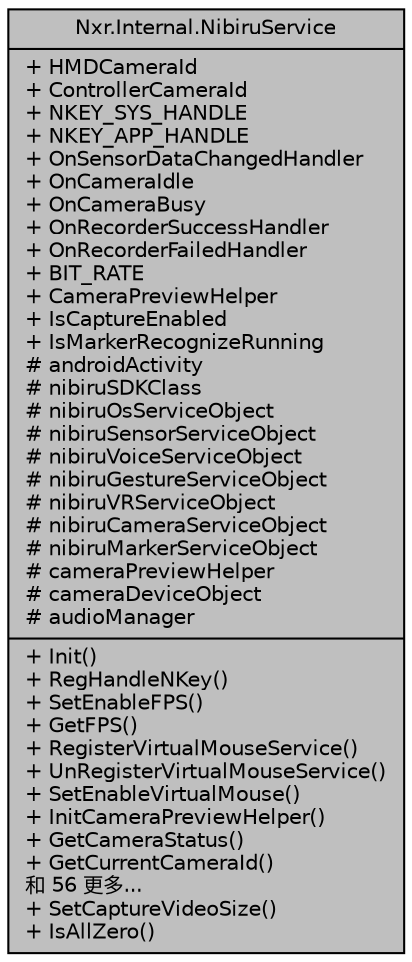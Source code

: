 digraph "Nxr.Internal.NibiruService"
{
 // LATEX_PDF_SIZE
  edge [fontname="Helvetica",fontsize="10",labelfontname="Helvetica",labelfontsize="10"];
  node [fontname="Helvetica",fontsize="10",shape=record];
  Node1 [label="{Nxr.Internal.NibiruService\n|+ HMDCameraId\l+ ControllerCameraId\l+ NKEY_SYS_HANDLE\l+ NKEY_APP_HANDLE\l+ OnSensorDataChangedHandler\l+ OnCameraIdle\l+ OnCameraBusy\l+ OnRecorderSuccessHandler\l+ OnRecorderFailedHandler\l+ BIT_RATE\l+ CameraPreviewHelper\l+ IsCaptureEnabled\l+ IsMarkerRecognizeRunning\l# androidActivity\l# nibiruSDKClass\l# nibiruOsServiceObject\l# nibiruSensorServiceObject\l# nibiruVoiceServiceObject\l# nibiruGestureServiceObject\l# nibiruVRServiceObject\l# nibiruCameraServiceObject\l# nibiruMarkerServiceObject\l# cameraPreviewHelper\l# cameraDeviceObject\l# audioManager\l|+ Init()\l+ RegHandleNKey()\l+ SetEnableFPS()\l+ GetFPS()\l+ RegisterVirtualMouseService()\l+ UnRegisterVirtualMouseService()\l+ SetEnableVirtualMouse()\l+ InitCameraPreviewHelper()\l+ GetCameraStatus()\l+ GetCurrentCameraId()\l和 56 更多...\l+ SetCaptureVideoSize()\l+ IsAllZero()\l}",height=0.2,width=0.4,color="black", fillcolor="grey75", style="filled", fontcolor="black",tooltip=" "];
}
